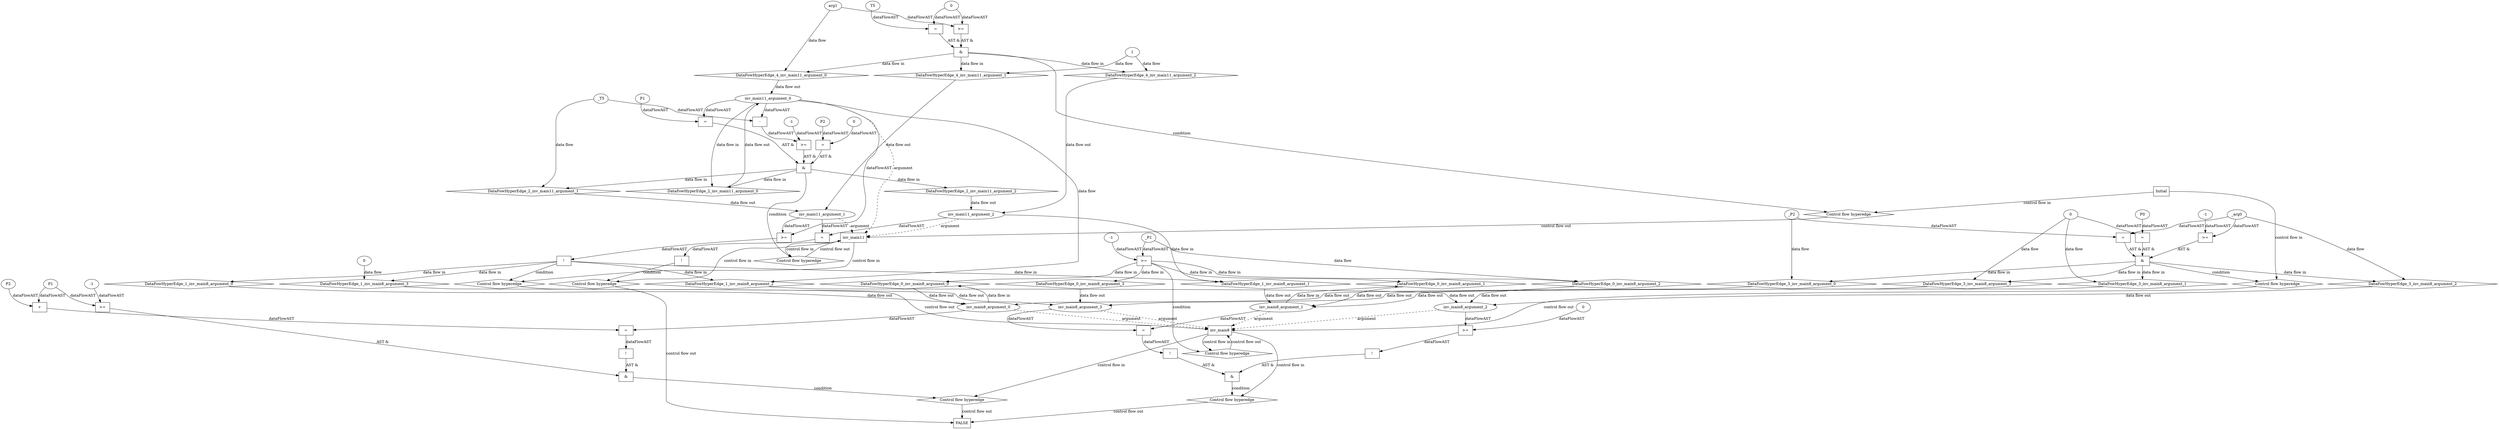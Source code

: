 digraph dag {
"inv_main11" [label="inv_main11" nodeName="inv_main11" class=cfn  shape="rect"];
"inv_main8" [label="inv_main8" nodeName="inv_main8" class=cfn  shape="rect"];
FALSE [label="FALSE" nodeName=FALSE class=cfn  shape="rect"];
Initial [label="Initial" nodeName=Initial class=cfn  shape="rect"];
ControlFowHyperEdge_0 [label="Control flow hyperedge" nodeName=ControlFowHyperEdge_0 class=controlFlowHyperEdge shape="diamond"];
"inv_main8" -> ControlFowHyperEdge_0 [label="control flow in"]
ControlFowHyperEdge_0 -> "inv_main8" [label="control flow out"]
ControlFowHyperEdge_1 [label="Control flow hyperedge" nodeName=ControlFowHyperEdge_1 class=controlFlowHyperEdge shape="diamond"];
"inv_main11" -> ControlFowHyperEdge_1 [label="control flow in"]
ControlFowHyperEdge_1 -> "inv_main8" [label="control flow out"]
ControlFowHyperEdge_2 [label="Control flow hyperedge" nodeName=ControlFowHyperEdge_2 class=controlFlowHyperEdge shape="diamond"];
"inv_main11" -> ControlFowHyperEdge_2 [label="control flow in"]
ControlFowHyperEdge_2 -> "inv_main11" [label="control flow out"]
ControlFowHyperEdge_3 [label="Control flow hyperedge" nodeName=ControlFowHyperEdge_3 class=controlFlowHyperEdge shape="diamond"];
"Initial" -> ControlFowHyperEdge_3 [label="control flow in"]
ControlFowHyperEdge_3 -> "inv_main8" [label="control flow out"]
ControlFowHyperEdge_4 [label="Control flow hyperedge" nodeName=ControlFowHyperEdge_4 class=controlFlowHyperEdge shape="diamond"];
"Initial" -> ControlFowHyperEdge_4 [label="control flow in"]
ControlFowHyperEdge_4 -> "inv_main11" [label="control flow out"]
ControlFowHyperEdge_5 [label="Control flow hyperedge" nodeName=ControlFowHyperEdge_5 class=controlFlowHyperEdge shape="diamond"];
"inv_main11" -> ControlFowHyperEdge_5 [label="control flow in"]
ControlFowHyperEdge_5 -> "FALSE" [label="control flow out"]
ControlFowHyperEdge_6 [label="Control flow hyperedge" nodeName=ControlFowHyperEdge_6 class=controlFlowHyperEdge shape="diamond"];
"inv_main8" -> ControlFowHyperEdge_6 [label="control flow in"]
ControlFowHyperEdge_6 -> "FALSE" [label="control flow out"]
ControlFowHyperEdge_7 [label="Control flow hyperedge" nodeName=ControlFowHyperEdge_7 class=controlFlowHyperEdge shape="diamond"];
"inv_main8" -> ControlFowHyperEdge_7 [label="control flow in"]
ControlFowHyperEdge_7 -> "FALSE" [label="control flow out"]
"inv_main8_argument_0" [label="inv_main8_argument_0" nodeName=argument0 class=argument  head="inv_main8" shape="oval"];
"inv_main8_argument_0" -> "inv_main8"[label="argument" style="dashed"]
"inv_main8_argument_1" [label="inv_main8_argument_1" nodeName=argument1 class=argument  head="inv_main8" shape="oval"];
"inv_main8_argument_1" -> "inv_main8"[label="argument" style="dashed"]
"inv_main8_argument_2" [label="inv_main8_argument_2" nodeName=argument2 class=argument  head="inv_main8" shape="oval"];
"inv_main8_argument_2" -> "inv_main8"[label="argument" style="dashed"]
"inv_main8_argument_3" [label="inv_main8_argument_3" nodeName=argument3 class=argument  head="inv_main8" shape="oval"];
"inv_main8_argument_3" -> "inv_main8"[label="argument" style="dashed"]
"inv_main11_argument_0" [label="inv_main11_argument_0" nodeName=argument0 class=argument  head="inv_main11" shape="oval"];
"inv_main11_argument_0" -> "inv_main11"[label="argument" style="dashed"]
"inv_main11_argument_1" [label="inv_main11_argument_1" nodeName=argument1 class=argument  head="inv_main11" shape="oval"];
"inv_main11_argument_1" -> "inv_main11"[label="argument" style="dashed"]
"inv_main11_argument_2" [label="inv_main11_argument_2" nodeName=argument2 class=argument  head="inv_main11" shape="oval"];
"inv_main11_argument_2" -> "inv_main11"[label="argument" style="dashed"]

"xxxinv_main8___inv_main8_0xxxguard_0_node_0" [label=">=" nodeName="xxxinv_main8___inv_main8_0xxxguard_0_node_0" class=Operator  shape="rect"];
"xxxinv_main8___inv_main8_0xxxguard_0_node_2" [label="-1" nodeName="xxxinv_main8___inv_main8_0xxxguard_0_node_2" class=Literal ];
"xxxinv_main8___inv_main8_0xxxdataFlow_0_node_0" -> "xxxinv_main8___inv_main8_0xxxguard_0_node_0"[label="dataFlowAST"]
"xxxinv_main8___inv_main8_0xxxguard_0_node_2" -> "xxxinv_main8___inv_main8_0xxxguard_0_node_0"[label="dataFlowAST"]

"xxxinv_main8___inv_main8_0xxxguard_0_node_0" -> "ControlFowHyperEdge_0" [label="condition"];
"xxxinv_main8___inv_main8_0xxxdataFlow_0_node_0" [label="_P1" nodeName="xxxinv_main8___inv_main8_0xxxdataFlow_0_node_0" class=Constant ];

"xxxinv_main8___inv_main8_0xxxdataFlow_0_node_0" -> "DataFowHyperEdge_0_inv_main8_argument_2" [label="data flow"];
"xxxinv_main8___inv_main11_1xxxguard_0_node_0" [label="!" nodeName="xxxinv_main8___inv_main11_1xxxguard_0_node_0" class=Operator shape="rect"];
"xxxinv_main8___inv_main11_1xxxguard_0_node_1" [label=">=" nodeName="xxxinv_main8___inv_main11_1xxxguard_0_node_1" class=Operator  shape="rect"];
"xxxinv_main8___inv_main11_1xxxguard_0_node_1" -> "xxxinv_main8___inv_main11_1xxxguard_0_node_0"[label="dataFlowAST"]
"inv_main11_argument_0" -> "xxxinv_main8___inv_main11_1xxxguard_0_node_1"[label="dataFlowAST"]
"inv_main11_argument_1" -> "xxxinv_main8___inv_main11_1xxxguard_0_node_1"[label="dataFlowAST"]

"xxxinv_main8___inv_main11_1xxxguard_0_node_0" -> "ControlFowHyperEdge_1" [label="condition"];

"inv_main11_argument_0" -> "DataFowHyperEdge_1_inv_main8_argument_2" [label="data flow"];
"xxxinv_main8___inv_main11_1xxxdataFlow1_node_0" [label="0" nodeName="xxxinv_main8___inv_main11_1xxxdataFlow1_node_0" class=Literal ];

"xxxinv_main8___inv_main11_1xxxdataFlow1_node_0" -> "DataFowHyperEdge_1_inv_main8_argument_3" [label="data flow"];
"xxxinv_main11___inv_main11_2xxx_and" [label="&" nodeName="xxxinv_main11___inv_main11_2xxx_and" class=Operator shape="rect"];
"xxxinv_main11___inv_main11_2xxxguard_0_node_0" [label=">=" nodeName="xxxinv_main11___inv_main11_2xxxguard_0_node_0" class=Operator  shape="rect"];
"xxxinv_main11___inv_main11_2xxxguard_0_node_1" [label="-" nodeName="xxxinv_main11___inv_main11_2xxxguard_0_node_1" class= Operator shape="rect"];
"xxxinv_main11___inv_main11_2xxxguard_0_node_4" [label="-1" nodeName="xxxinv_main11___inv_main11_2xxxguard_0_node_4" class=Literal ];
"xxxinv_main11___inv_main11_2xxxguard_0_node_1" -> "xxxinv_main11___inv_main11_2xxxguard_0_node_0"[label="dataFlowAST"]
"xxxinv_main11___inv_main11_2xxxguard_0_node_4" -> "xxxinv_main11___inv_main11_2xxxguard_0_node_0"[label="dataFlowAST"]
"inv_main11_argument_0" -> "xxxinv_main11___inv_main11_2xxxguard_0_node_1"[label="dataFlowAST"]
"xxxinv_main11___inv_main11_2xxxdataFlow_0_node_0" -> "xxxinv_main11___inv_main11_2xxxguard_0_node_1"[label="dataFlowAST"]

"xxxinv_main11___inv_main11_2xxxguard_0_node_0" -> "xxxinv_main11___inv_main11_2xxx_and" [label="AST &"];
"xxxinv_main11___inv_main11_2xxxguard1_node_0" [label="=" nodeName="xxxinv_main11___inv_main11_2xxxguard1_node_0" class=Operator  shape="rect"];
"xxxinv_main11___inv_main11_2xxxguard1_node_1" [label="P1" nodeName="xxxinv_main11___inv_main11_2xxxguard1_node_1" class=Constant ];
"xxxinv_main11___inv_main11_2xxxguard1_node_1" -> "xxxinv_main11___inv_main11_2xxxguard1_node_0"[label="dataFlowAST"]
"inv_main11_argument_0" -> "xxxinv_main11___inv_main11_2xxxguard1_node_0"[label="dataFlowAST"]

"xxxinv_main11___inv_main11_2xxxguard1_node_0" -> "xxxinv_main11___inv_main11_2xxx_and" [label="AST &"];
"xxxinv_main11___inv_main11_2xxxguard2_node_0" [label="=" nodeName="xxxinv_main11___inv_main11_2xxxguard2_node_0" class=Operator  shape="rect"];
"xxxinv_main11___inv_main11_2xxxguard2_node_1" [label="P2" nodeName="xxxinv_main11___inv_main11_2xxxguard2_node_1" class=Constant ];
"xxxinv_main11___inv_main11_2xxxguard2_node_2" [label="0" nodeName="xxxinv_main11___inv_main11_2xxxguard2_node_2" class=Literal ];
"xxxinv_main11___inv_main11_2xxxguard2_node_1" -> "xxxinv_main11___inv_main11_2xxxguard2_node_0"[label="dataFlowAST"]
"xxxinv_main11___inv_main11_2xxxguard2_node_2" -> "xxxinv_main11___inv_main11_2xxxguard2_node_0"[label="dataFlowAST"]

"xxxinv_main11___inv_main11_2xxxguard2_node_0" -> "xxxinv_main11___inv_main11_2xxx_and" [label="AST &"];
"xxxinv_main11___inv_main11_2xxx_and" -> "ControlFowHyperEdge_2" [label="condition"];
"xxxinv_main11___inv_main11_2xxxdataFlow_0_node_0" [label="_T5" nodeName="xxxinv_main11___inv_main11_2xxxdataFlow_0_node_0" class=Constant ];

"xxxinv_main11___inv_main11_2xxxdataFlow_0_node_0" -> "DataFowHyperEdge_2_inv_main11_argument_1" [label="data flow"];
"xxxinv_main8___Initial_3xxx_and" [label="&" nodeName="xxxinv_main8___Initial_3xxx_and" class=Operator shape="rect"];
"xxxinv_main8___Initial_3xxxguard_0_node_0" [label=">=" nodeName="xxxinv_main8___Initial_3xxxguard_0_node_0" class=Operator  shape="rect"];
"xxxinv_main8___Initial_3xxxguard_0_node_1" [label="-1" nodeName="xxxinv_main8___Initial_3xxxguard_0_node_1" class=Literal ];
"xxxinv_main8___Initial_3xxxguard_0_node_1" -> "xxxinv_main8___Initial_3xxxguard_0_node_0"[label="dataFlowAST"]
"xxxinv_main8___Initial_3xxxdataFlow2_node_0" -> "xxxinv_main8___Initial_3xxxguard_0_node_0"[label="dataFlowAST"]

"xxxinv_main8___Initial_3xxxguard_0_node_0" -> "xxxinv_main8___Initial_3xxx_and" [label="AST &"];
"xxxinv_main8___Initial_3xxxguard1_node_0" [label="=" nodeName="xxxinv_main8___Initial_3xxxguard1_node_0" class=Operator  shape="rect"];
"xxxinv_main8___Initial_3xxxguard1_node_1" [label="P0" nodeName="xxxinv_main8___Initial_3xxxguard1_node_1" class=Constant ];
"xxxinv_main8___Initial_3xxxguard1_node_1" -> "xxxinv_main8___Initial_3xxxguard1_node_0"[label="dataFlowAST"]
"xxxinv_main8___Initial_3xxxdataFlow1_node_0" -> "xxxinv_main8___Initial_3xxxguard1_node_0"[label="dataFlowAST"]

"xxxinv_main8___Initial_3xxxguard1_node_0" -> "xxxinv_main8___Initial_3xxx_and" [label="AST &"];
"xxxinv_main8___Initial_3xxxguard2_node_0" [label="=" nodeName="xxxinv_main8___Initial_3xxxguard2_node_0" class=Operator  shape="rect"];
"xxxinv_main8___Initial_3xxxdataFlow_0_node_0" -> "xxxinv_main8___Initial_3xxxguard2_node_0"[label="dataFlowAST"]
"xxxinv_main8___Initial_3xxxdataFlow2_node_0" -> "xxxinv_main8___Initial_3xxxguard2_node_0"[label="dataFlowAST"]

"xxxinv_main8___Initial_3xxxguard2_node_0" -> "xxxinv_main8___Initial_3xxx_and" [label="AST &"];
"xxxinv_main8___Initial_3xxx_and" -> "ControlFowHyperEdge_3" [label="condition"];
"xxxinv_main8___Initial_3xxxdataFlow_0_node_0" [label="_P2" nodeName="xxxinv_main8___Initial_3xxxdataFlow_0_node_0" class=Constant ];

"xxxinv_main8___Initial_3xxxdataFlow_0_node_0" -> "DataFowHyperEdge_3_inv_main8_argument_0" [label="data flow"];
"xxxinv_main8___Initial_3xxxdataFlow1_node_0" [label="0" nodeName="xxxinv_main8___Initial_3xxxdataFlow1_node_0" class=Literal ];

"xxxinv_main8___Initial_3xxxdataFlow1_node_0" -> "DataFowHyperEdge_3_inv_main8_argument_1" [label="data flow"];
"xxxinv_main8___Initial_3xxxdataFlow2_node_0" [label="_arg0" nodeName="xxxinv_main8___Initial_3xxxdataFlow2_node_0" class=Constant ];

"xxxinv_main8___Initial_3xxxdataFlow2_node_0" -> "DataFowHyperEdge_3_inv_main8_argument_2" [label="data flow"];

"xxxinv_main8___Initial_3xxxdataFlow1_node_0" -> "DataFowHyperEdge_3_inv_main8_argument_3" [label="data flow"];
"xxxinv_main11___Initial_4xxx_and" [label="&" nodeName="xxxinv_main11___Initial_4xxx_and" class=Operator shape="rect"];
"xxxinv_main11___Initial_4xxxguard_0_node_0" [label=">=" nodeName="xxxinv_main11___Initial_4xxxguard_0_node_0" class=Operator  shape="rect"];
"xxxinv_main11___Initial_4xxxguard_0_node_2" [label="0" nodeName="xxxinv_main11___Initial_4xxxguard_0_node_2" class=Literal ];
"xxxinv_main11___Initial_4xxxdataFlow_0_node_0" -> "xxxinv_main11___Initial_4xxxguard_0_node_0"[label="dataFlowAST"]
"xxxinv_main11___Initial_4xxxguard_0_node_2" -> "xxxinv_main11___Initial_4xxxguard_0_node_0"[label="dataFlowAST"]

"xxxinv_main11___Initial_4xxxguard_0_node_0" -> "xxxinv_main11___Initial_4xxx_and" [label="AST &"];
"xxxinv_main11___Initial_4xxxguard1_node_0" [label="=" nodeName="xxxinv_main11___Initial_4xxxguard1_node_0" class=Operator  shape="rect"];
"xxxinv_main11___Initial_4xxxguard1_node_1" [label="T5" nodeName="xxxinv_main11___Initial_4xxxguard1_node_1" class=Constant ];
"xxxinv_main11___Initial_4xxxguard1_node_1" -> "xxxinv_main11___Initial_4xxxguard1_node_0"[label="dataFlowAST"]
"xxxinv_main11___Initial_4xxxguard_0_node_2" -> "xxxinv_main11___Initial_4xxxguard1_node_0"[label="dataFlowAST"]

"xxxinv_main11___Initial_4xxxguard1_node_0" -> "xxxinv_main11___Initial_4xxx_and" [label="AST &"];
"xxxinv_main11___Initial_4xxx_and" -> "ControlFowHyperEdge_4" [label="condition"];
"xxxinv_main11___Initial_4xxxdataFlow_0_node_0" [label="arg1" nodeName="xxxinv_main11___Initial_4xxxdataFlow_0_node_0" class=Constant ];

"xxxinv_main11___Initial_4xxxdataFlow_0_node_0" -> "DataFowHyperEdge_4_inv_main11_argument_0" [label="data flow"];
"xxxinv_main11___Initial_4xxxdataFlow1_node_0" [label="1" nodeName="xxxinv_main11___Initial_4xxxdataFlow1_node_0" class=Literal ];

"xxxinv_main11___Initial_4xxxdataFlow1_node_0" -> "DataFowHyperEdge_4_inv_main11_argument_1" [label="data flow"];

"xxxinv_main11___Initial_4xxxdataFlow1_node_0" -> "DataFowHyperEdge_4_inv_main11_argument_2" [label="data flow"];
"xxxFALSE___inv_main11_5xxxguard_0_node_0" [label="!" nodeName="xxxFALSE___inv_main11_5xxxguard_0_node_0" class=Operator shape="rect"];
"xxxFALSE___inv_main11_5xxxguard_0_node_1" [label="=" nodeName="xxxFALSE___inv_main11_5xxxguard_0_node_1" class=Operator  shape="rect"];
"xxxFALSE___inv_main11_5xxxguard_0_node_1" -> "xxxFALSE___inv_main11_5xxxguard_0_node_0"[label="dataFlowAST"]
"inv_main11_argument_1" -> "xxxFALSE___inv_main11_5xxxguard_0_node_1"[label="dataFlowAST"]
"inv_main11_argument_2" -> "xxxFALSE___inv_main11_5xxxguard_0_node_1"[label="dataFlowAST"]

"xxxFALSE___inv_main11_5xxxguard_0_node_0" -> "ControlFowHyperEdge_5" [label="condition"];
"xxxFALSE___inv_main8_6xxx_and" [label="&" nodeName="xxxFALSE___inv_main8_6xxx_and" class=Operator shape="rect"];
"xxxFALSE___inv_main8_6xxxguard_0_node_0" [label="!" nodeName="xxxFALSE___inv_main8_6xxxguard_0_node_0" class=Operator shape="rect"];
"xxxFALSE___inv_main8_6xxxguard_0_node_1" [label="=" nodeName="xxxFALSE___inv_main8_6xxxguard_0_node_1" class=Operator  shape="rect"];
"xxxFALSE___inv_main8_6xxxguard_0_node_2" [label="+" nodeName="xxxFALSE___inv_main8_6xxxguard_0_node_2" class= Operator shape="rect"];
"xxxFALSE___inv_main8_6xxxguard_0_node_3" [label="P1" nodeName="xxxFALSE___inv_main8_6xxxguard_0_node_3" class=Constant ];
"xxxFALSE___inv_main8_6xxxguard_0_node_4" [label="P2" nodeName="xxxFALSE___inv_main8_6xxxguard_0_node_4" class=Constant ];
"xxxFALSE___inv_main8_6xxxguard_0_node_1" -> "xxxFALSE___inv_main8_6xxxguard_0_node_0"[label="dataFlowAST"]
"xxxFALSE___inv_main8_6xxxguard_0_node_2" -> "xxxFALSE___inv_main8_6xxxguard_0_node_1"[label="dataFlowAST"]
"inv_main8_argument_0" -> "xxxFALSE___inv_main8_6xxxguard_0_node_1"[label="dataFlowAST"]
"xxxFALSE___inv_main8_6xxxguard_0_node_3" -> "xxxFALSE___inv_main8_6xxxguard_0_node_2"[label="dataFlowAST"]
"xxxFALSE___inv_main8_6xxxguard_0_node_4" -> "xxxFALSE___inv_main8_6xxxguard_0_node_2"[label="dataFlowAST"]

"xxxFALSE___inv_main8_6xxxguard_0_node_0" -> "xxxFALSE___inv_main8_6xxx_and" [label="AST &"];
"xxxFALSE___inv_main8_6xxxguard1_node_0" [label=">=" nodeName="xxxFALSE___inv_main8_6xxxguard1_node_0" class=Operator  shape="rect"];
"xxxFALSE___inv_main8_6xxxguard1_node_2" [label="-1" nodeName="xxxFALSE___inv_main8_6xxxguard1_node_2" class=Literal ];
"xxxFALSE___inv_main8_6xxxguard_0_node_3" -> "xxxFALSE___inv_main8_6xxxguard1_node_0"[label="dataFlowAST"]
"xxxFALSE___inv_main8_6xxxguard1_node_2" -> "xxxFALSE___inv_main8_6xxxguard1_node_0"[label="dataFlowAST"]

"xxxFALSE___inv_main8_6xxxguard1_node_0" -> "xxxFALSE___inv_main8_6xxx_and" [label="AST &"];
"xxxFALSE___inv_main8_6xxx_and" -> "ControlFowHyperEdge_6" [label="condition"];
"xxxFALSE___inv_main8_7xxx_and" [label="&" nodeName="xxxFALSE___inv_main8_7xxx_and" class=Operator shape="rect"];
"xxxFALSE___inv_main8_7xxxguard_0_node_0" [label="!" nodeName="xxxFALSE___inv_main8_7xxxguard_0_node_0" class=Operator shape="rect"];
"xxxFALSE___inv_main8_7xxxguard_0_node_1" [label="=" nodeName="xxxFALSE___inv_main8_7xxxguard_0_node_1" class=Operator  shape="rect"];
"xxxFALSE___inv_main8_7xxxguard_0_node_1" -> "xxxFALSE___inv_main8_7xxxguard_0_node_0"[label="dataFlowAST"]
"inv_main8_argument_1" -> "xxxFALSE___inv_main8_7xxxguard_0_node_1"[label="dataFlowAST"]
"inv_main8_argument_3" -> "xxxFALSE___inv_main8_7xxxguard_0_node_1"[label="dataFlowAST"]

"xxxFALSE___inv_main8_7xxxguard_0_node_0" -> "xxxFALSE___inv_main8_7xxx_and" [label="AST &"];
"xxxFALSE___inv_main8_7xxxguard1_node_0" [label="!" nodeName="xxxFALSE___inv_main8_7xxxguard1_node_0" class=Operator shape="rect"];
"xxxFALSE___inv_main8_7xxxguard1_node_1" [label=">=" nodeName="xxxFALSE___inv_main8_7xxxguard1_node_1" class=Operator  shape="rect"];
"xxxFALSE___inv_main8_7xxxguard1_node_3" [label="0" nodeName="xxxFALSE___inv_main8_7xxxguard1_node_3" class=Literal ];
"xxxFALSE___inv_main8_7xxxguard1_node_1" -> "xxxFALSE___inv_main8_7xxxguard1_node_0"[label="dataFlowAST"]
"inv_main8_argument_2" -> "xxxFALSE___inv_main8_7xxxguard1_node_1"[label="dataFlowAST"]
"xxxFALSE___inv_main8_7xxxguard1_node_3" -> "xxxFALSE___inv_main8_7xxxguard1_node_1"[label="dataFlowAST"]

"xxxFALSE___inv_main8_7xxxguard1_node_0" -> "xxxFALSE___inv_main8_7xxx_and" [label="AST &"];
"xxxFALSE___inv_main8_7xxx_and" -> "ControlFowHyperEdge_7" [label="condition"];
"DataFowHyperEdge_0_inv_main8_argument_0" [label="DataFowHyperEdge_0_inv_main8_argument_0" nodeName="DataFowHyperEdge_0_inv_main8_argument_0" class=DataFlowHyperedge shape="diamond"];
"DataFowHyperEdge_0_inv_main8_argument_0" -> "inv_main8_argument_0"[label="data flow out"]
"xxxinv_main8___inv_main8_0xxxguard_0_node_0" -> "DataFowHyperEdge_0_inv_main8_argument_0"[label="data flow in"]
"DataFowHyperEdge_0_inv_main8_argument_1" [label="DataFowHyperEdge_0_inv_main8_argument_1" nodeName="DataFowHyperEdge_0_inv_main8_argument_1" class=DataFlowHyperedge shape="diamond"];
"DataFowHyperEdge_0_inv_main8_argument_1" -> "inv_main8_argument_1"[label="data flow out"]
"xxxinv_main8___inv_main8_0xxxguard_0_node_0" -> "DataFowHyperEdge_0_inv_main8_argument_1"[label="data flow in"]
"DataFowHyperEdge_0_inv_main8_argument_2" [label="DataFowHyperEdge_0_inv_main8_argument_2" nodeName="DataFowHyperEdge_0_inv_main8_argument_2" class=DataFlowHyperedge shape="diamond"];
"DataFowHyperEdge_0_inv_main8_argument_2" -> "inv_main8_argument_2"[label="data flow out"]
"xxxinv_main8___inv_main8_0xxxguard_0_node_0" -> "DataFowHyperEdge_0_inv_main8_argument_2"[label="data flow in"]
"DataFowHyperEdge_0_inv_main8_argument_3" [label="DataFowHyperEdge_0_inv_main8_argument_3" nodeName="DataFowHyperEdge_0_inv_main8_argument_3" class=DataFlowHyperedge shape="diamond"];
"DataFowHyperEdge_0_inv_main8_argument_3" -> "inv_main8_argument_3"[label="data flow out"]
"xxxinv_main8___inv_main8_0xxxguard_0_node_0" -> "DataFowHyperEdge_0_inv_main8_argument_3"[label="data flow in"]
"DataFowHyperEdge_1_inv_main8_argument_0" [label="DataFowHyperEdge_1_inv_main8_argument_0" nodeName="DataFowHyperEdge_1_inv_main8_argument_0" class=DataFlowHyperedge shape="diamond"];
"DataFowHyperEdge_1_inv_main8_argument_0" -> "inv_main8_argument_0"[label="data flow out"]
"xxxinv_main8___inv_main11_1xxxguard_0_node_0" -> "DataFowHyperEdge_1_inv_main8_argument_0"[label="data flow in"]
"DataFowHyperEdge_1_inv_main8_argument_1" [label="DataFowHyperEdge_1_inv_main8_argument_1" nodeName="DataFowHyperEdge_1_inv_main8_argument_1" class=DataFlowHyperedge shape="diamond"];
"DataFowHyperEdge_1_inv_main8_argument_1" -> "inv_main8_argument_1"[label="data flow out"]
"xxxinv_main8___inv_main11_1xxxguard_0_node_0" -> "DataFowHyperEdge_1_inv_main8_argument_1"[label="data flow in"]
"DataFowHyperEdge_1_inv_main8_argument_2" [label="DataFowHyperEdge_1_inv_main8_argument_2" nodeName="DataFowHyperEdge_1_inv_main8_argument_2" class=DataFlowHyperedge shape="diamond"];
"DataFowHyperEdge_1_inv_main8_argument_2" -> "inv_main8_argument_2"[label="data flow out"]
"xxxinv_main8___inv_main11_1xxxguard_0_node_0" -> "DataFowHyperEdge_1_inv_main8_argument_2"[label="data flow in"]
"DataFowHyperEdge_1_inv_main8_argument_3" [label="DataFowHyperEdge_1_inv_main8_argument_3" nodeName="DataFowHyperEdge_1_inv_main8_argument_3" class=DataFlowHyperedge shape="diamond"];
"DataFowHyperEdge_1_inv_main8_argument_3" -> "inv_main8_argument_3"[label="data flow out"]
"xxxinv_main8___inv_main11_1xxxguard_0_node_0" -> "DataFowHyperEdge_1_inv_main8_argument_3"[label="data flow in"]
"DataFowHyperEdge_2_inv_main11_argument_0" [label="DataFowHyperEdge_2_inv_main11_argument_0" nodeName="DataFowHyperEdge_2_inv_main11_argument_0" class=DataFlowHyperedge shape="diamond"];
"DataFowHyperEdge_2_inv_main11_argument_0" -> "inv_main11_argument_0"[label="data flow out"]
"xxxinv_main11___inv_main11_2xxx_and" -> "DataFowHyperEdge_2_inv_main11_argument_0"[label="data flow in"]
"DataFowHyperEdge_2_inv_main11_argument_1" [label="DataFowHyperEdge_2_inv_main11_argument_1" nodeName="DataFowHyperEdge_2_inv_main11_argument_1" class=DataFlowHyperedge shape="diamond"];
"DataFowHyperEdge_2_inv_main11_argument_1" -> "inv_main11_argument_1"[label="data flow out"]
"xxxinv_main11___inv_main11_2xxx_and" -> "DataFowHyperEdge_2_inv_main11_argument_1"[label="data flow in"]
"DataFowHyperEdge_2_inv_main11_argument_2" [label="DataFowHyperEdge_2_inv_main11_argument_2" nodeName="DataFowHyperEdge_2_inv_main11_argument_2" class=DataFlowHyperedge shape="diamond"];
"DataFowHyperEdge_2_inv_main11_argument_2" -> "inv_main11_argument_2"[label="data flow out"]
"xxxinv_main11___inv_main11_2xxx_and" -> "DataFowHyperEdge_2_inv_main11_argument_2"[label="data flow in"]
"DataFowHyperEdge_3_inv_main8_argument_0" [label="DataFowHyperEdge_3_inv_main8_argument_0" nodeName="DataFowHyperEdge_3_inv_main8_argument_0" class=DataFlowHyperedge shape="diamond"];
"DataFowHyperEdge_3_inv_main8_argument_0" -> "inv_main8_argument_0"[label="data flow out"]
"xxxinv_main8___Initial_3xxx_and" -> "DataFowHyperEdge_3_inv_main8_argument_0"[label="data flow in"]
"DataFowHyperEdge_3_inv_main8_argument_1" [label="DataFowHyperEdge_3_inv_main8_argument_1" nodeName="DataFowHyperEdge_3_inv_main8_argument_1" class=DataFlowHyperedge shape="diamond"];
"DataFowHyperEdge_3_inv_main8_argument_1" -> "inv_main8_argument_1"[label="data flow out"]
"xxxinv_main8___Initial_3xxx_and" -> "DataFowHyperEdge_3_inv_main8_argument_1"[label="data flow in"]
"DataFowHyperEdge_3_inv_main8_argument_2" [label="DataFowHyperEdge_3_inv_main8_argument_2" nodeName="DataFowHyperEdge_3_inv_main8_argument_2" class=DataFlowHyperedge shape="diamond"];
"DataFowHyperEdge_3_inv_main8_argument_2" -> "inv_main8_argument_2"[label="data flow out"]
"xxxinv_main8___Initial_3xxx_and" -> "DataFowHyperEdge_3_inv_main8_argument_2"[label="data flow in"]
"DataFowHyperEdge_3_inv_main8_argument_3" [label="DataFowHyperEdge_3_inv_main8_argument_3" nodeName="DataFowHyperEdge_3_inv_main8_argument_3" class=DataFlowHyperedge shape="diamond"];
"DataFowHyperEdge_3_inv_main8_argument_3" -> "inv_main8_argument_3"[label="data flow out"]
"xxxinv_main8___Initial_3xxx_and" -> "DataFowHyperEdge_3_inv_main8_argument_3"[label="data flow in"]
"DataFowHyperEdge_4_inv_main11_argument_0" [label="DataFowHyperEdge_4_inv_main11_argument_0" nodeName="DataFowHyperEdge_4_inv_main11_argument_0" class=DataFlowHyperedge shape="diamond"];
"DataFowHyperEdge_4_inv_main11_argument_0" -> "inv_main11_argument_0"[label="data flow out"]
"xxxinv_main11___Initial_4xxx_and" -> "DataFowHyperEdge_4_inv_main11_argument_0"[label="data flow in"]
"DataFowHyperEdge_4_inv_main11_argument_1" [label="DataFowHyperEdge_4_inv_main11_argument_1" nodeName="DataFowHyperEdge_4_inv_main11_argument_1" class=DataFlowHyperedge shape="diamond"];
"DataFowHyperEdge_4_inv_main11_argument_1" -> "inv_main11_argument_1"[label="data flow out"]
"xxxinv_main11___Initial_4xxx_and" -> "DataFowHyperEdge_4_inv_main11_argument_1"[label="data flow in"]
"DataFowHyperEdge_4_inv_main11_argument_2" [label="DataFowHyperEdge_4_inv_main11_argument_2" nodeName="DataFowHyperEdge_4_inv_main11_argument_2" class=DataFlowHyperedge shape="diamond"];
"DataFowHyperEdge_4_inv_main11_argument_2" -> "inv_main11_argument_2"[label="data flow out"]
"xxxinv_main11___Initial_4xxx_and" -> "DataFowHyperEdge_4_inv_main11_argument_2"[label="data flow in"]
"inv_main8_argument_0" -> "DataFowHyperEdge_0_inv_main8_argument_0"[label="data flow in"]
"inv_main8_argument_1" -> "DataFowHyperEdge_0_inv_main8_argument_1"[label="data flow in"]
"inv_main11_argument_2" -> "DataFowHyperEdge_1_inv_main8_argument_1"[label="data flow in"]
"inv_main11_argument_0" -> "DataFowHyperEdge_2_inv_main11_argument_0"[label="data flow in"]




}
